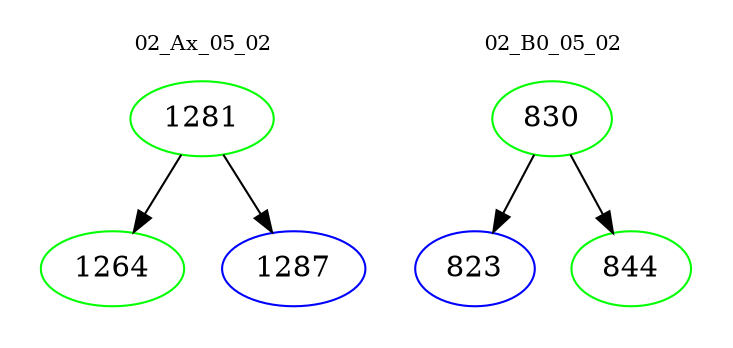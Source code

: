 digraph{
subgraph cluster_0 {
color = white
label = "02_Ax_05_02";
fontsize=10;
T0_1281 [label="1281", color="green"]
T0_1281 -> T0_1264 [color="black"]
T0_1264 [label="1264", color="green"]
T0_1281 -> T0_1287 [color="black"]
T0_1287 [label="1287", color="blue"]
}
subgraph cluster_1 {
color = white
label = "02_B0_05_02";
fontsize=10;
T1_830 [label="830", color="green"]
T1_830 -> T1_823 [color="black"]
T1_823 [label="823", color="blue"]
T1_830 -> T1_844 [color="black"]
T1_844 [label="844", color="green"]
}
}

